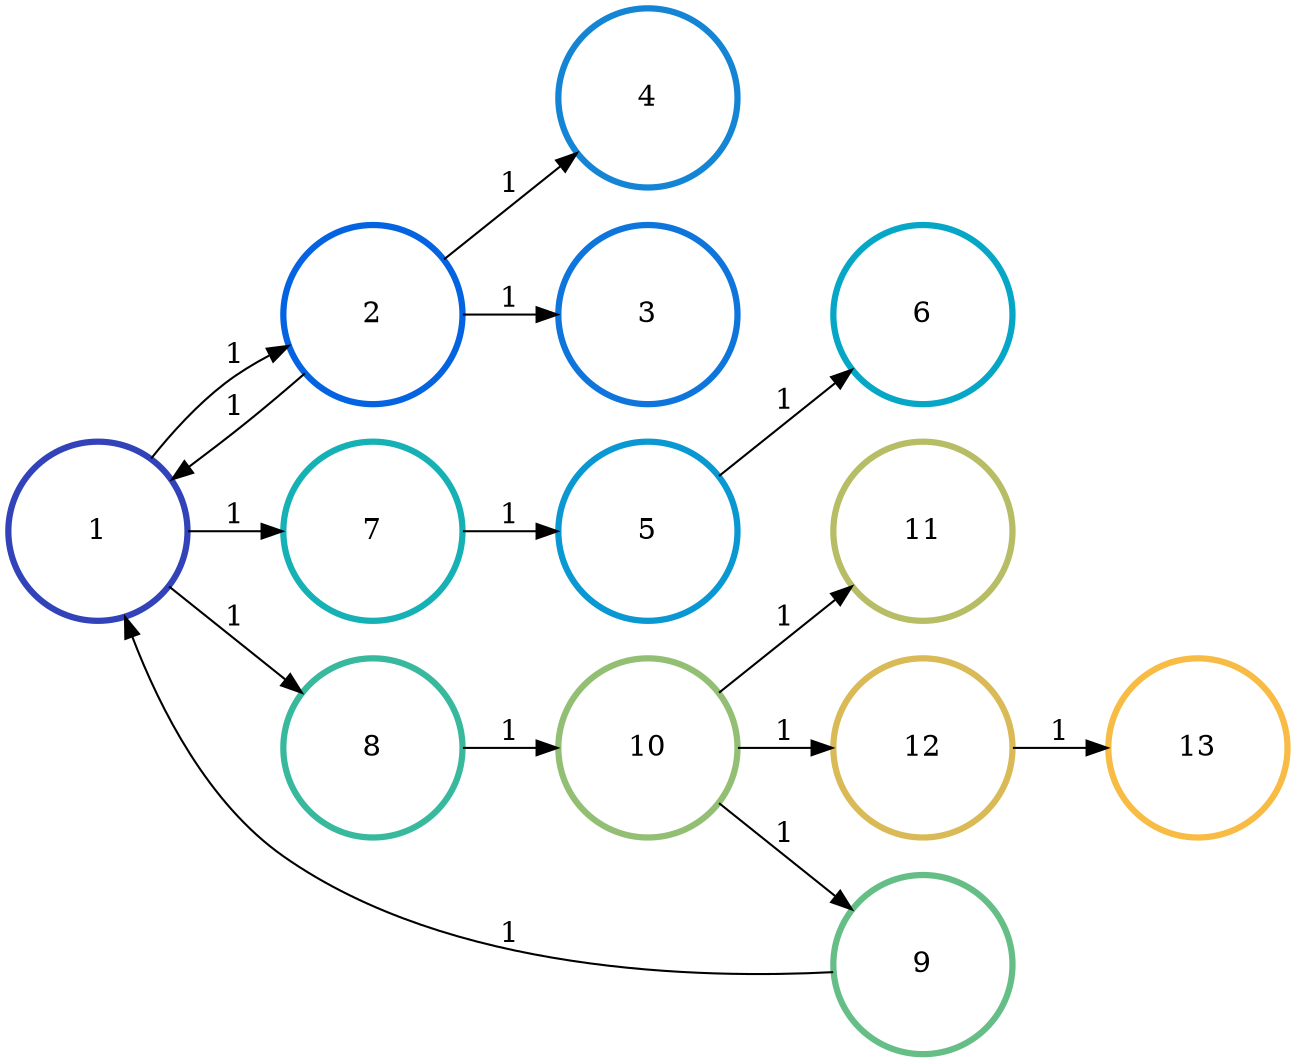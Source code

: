 digraph N {
	overlap="false"
	rankdir="LR"
	0 [label="1",width=1.2,height=1.2,style="",penwidth=3,color="#3243BA"]
	1 [label="2",width=1.2,height=1.2,style="",penwidth=3,color="#0363E1"]
	2 [label="3",width=1.2,height=1.2,style="",penwidth=3,color="#0D75DC"]
	3 [label="4",width=1.2,height=1.2,style="",penwidth=3,color="#1485D4"]
	4 [label="5",width=1.2,height=1.2,style="",penwidth=3,color="#0998D1"]
	5 [label="6",width=1.2,height=1.2,style="",penwidth=3,color="#06A7C6"]
	6 [label="7",width=1.2,height=1.2,style="",penwidth=3,color="#15B1B4"]
	7 [label="8",width=1.2,height=1.2,style="",penwidth=3,color="#38B99E"]
	8 [label="9",width=1.2,height=1.2,style="",penwidth=3,color="#65BE86"]
	9 [label="10",width=1.2,height=1.2,style="",penwidth=3,color="#92BF73"]
	10 [label="11",width=1.2,height=1.2,style="",penwidth=3,color="#B7BD64"]
	11 [label="12",width=1.2,height=1.2,style="",penwidth=3,color="#D9BA56"]
	12 [label="13",width=1.2,height=1.2,style="",penwidth=3,color="#F8BB44"]
	0 -> 1 [penwidth=1,color=black,label="1"]
	0 -> 6 [penwidth=1,color=black,label="1"]
	0 -> 7 [penwidth=1,color=black,label="1"]
	1 -> 0 [penwidth=1,color=black,label="1"]
	1 -> 2 [penwidth=1,color=black,label="1"]
	1 -> 3 [penwidth=1,color=black,label="1"]
	4 -> 5 [penwidth=1,color=black,label="1"]
	6 -> 4 [penwidth=1,color=black,label="1"]
	7 -> 9 [penwidth=1,color=black,label="1"]
	8 -> 0 [penwidth=1,color=black,label="1"]
	9 -> 8 [penwidth=1,color=black,label="1"]
	9 -> 10 [penwidth=1,color=black,label="1"]
	9 -> 11 [penwidth=1,color=black,label="1"]
	11 -> 12 [penwidth=1,color=black,label="1"]
}
